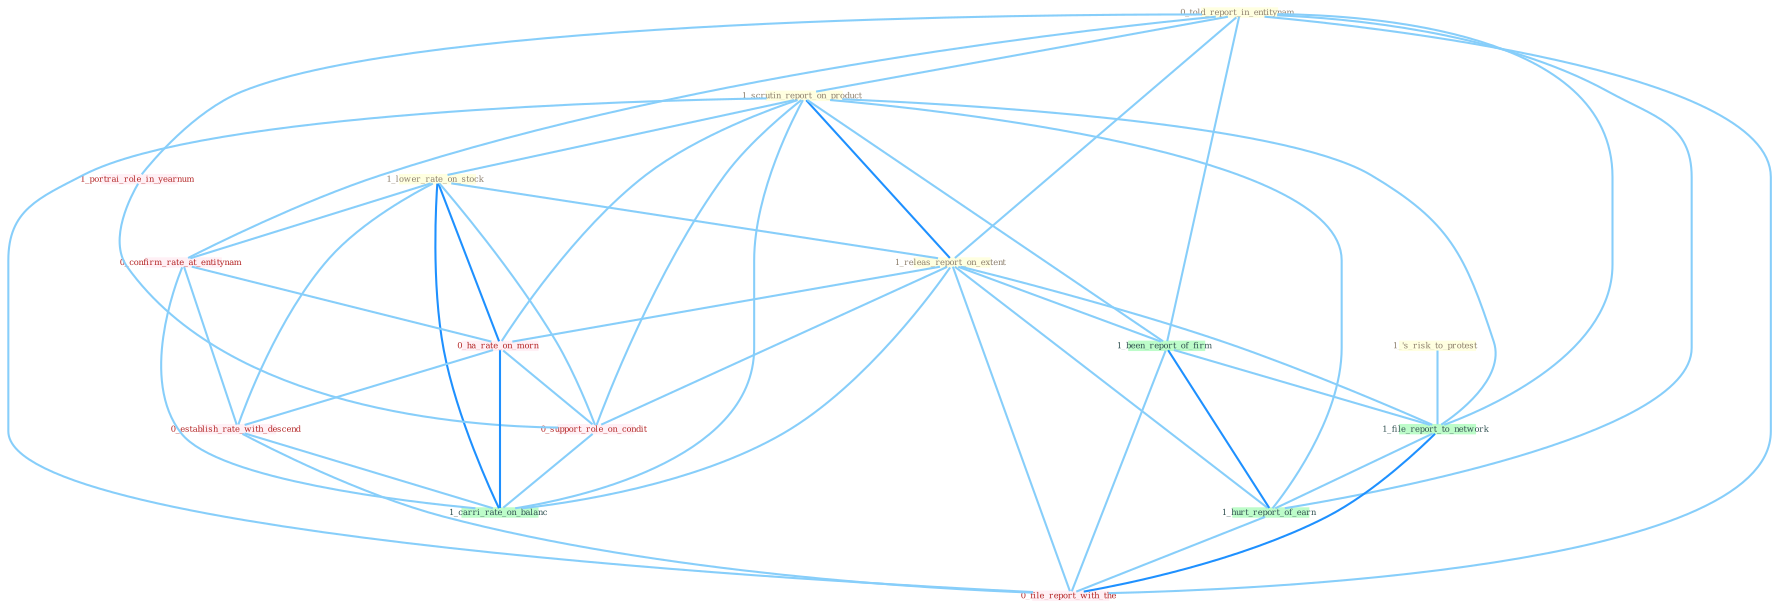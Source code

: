Graph G{ 
    node
    [shape=polygon,style=filled,width=.5,height=.06,color="#BDFCC9",fixedsize=true,fontsize=4,
    fontcolor="#2f4f4f"];
    {node
    [color="#ffffe0", fontcolor="#8b7d6b"] "0_told_report_in_entitynam " "1_scrutin_report_on_product " "1_'s_risk_to_protest " "1_lower_rate_on_stock " "1_releas_report_on_extent "}
{node [color="#fff0f5", fontcolor="#b22222"] "0_confirm_rate_at_entitynam " "1_portrai_role_in_yearnum " "0_ha_rate_on_morn " "0_support_role_on_condit " "0_establish_rate_with_descend " "0_file_report_with_the "}
edge [color="#B0E2FF"];

	"0_told_report_in_entitynam " -- "1_scrutin_report_on_product " [w="1", color="#87cefa" ];
	"0_told_report_in_entitynam " -- "1_releas_report_on_extent " [w="1", color="#87cefa" ];
	"0_told_report_in_entitynam " -- "0_confirm_rate_at_entitynam " [w="1", color="#87cefa" ];
	"0_told_report_in_entitynam " -- "1_been_report_of_firm " [w="1", color="#87cefa" ];
	"0_told_report_in_entitynam " -- "1_file_report_to_network " [w="1", color="#87cefa" ];
	"0_told_report_in_entitynam " -- "1_portrai_role_in_yearnum " [w="1", color="#87cefa" ];
	"0_told_report_in_entitynam " -- "1_hurt_report_of_earn " [w="1", color="#87cefa" ];
	"0_told_report_in_entitynam " -- "0_file_report_with_the " [w="1", color="#87cefa" ];
	"1_scrutin_report_on_product " -- "1_lower_rate_on_stock " [w="1", color="#87cefa" ];
	"1_scrutin_report_on_product " -- "1_releas_report_on_extent " [w="2", color="#1e90ff" , len=0.8];
	"1_scrutin_report_on_product " -- "1_been_report_of_firm " [w="1", color="#87cefa" ];
	"1_scrutin_report_on_product " -- "1_file_report_to_network " [w="1", color="#87cefa" ];
	"1_scrutin_report_on_product " -- "0_ha_rate_on_morn " [w="1", color="#87cefa" ];
	"1_scrutin_report_on_product " -- "1_hurt_report_of_earn " [w="1", color="#87cefa" ];
	"1_scrutin_report_on_product " -- "0_support_role_on_condit " [w="1", color="#87cefa" ];
	"1_scrutin_report_on_product " -- "1_carri_rate_on_balanc " [w="1", color="#87cefa" ];
	"1_scrutin_report_on_product " -- "0_file_report_with_the " [w="1", color="#87cefa" ];
	"1_'s_risk_to_protest " -- "1_file_report_to_network " [w="1", color="#87cefa" ];
	"1_lower_rate_on_stock " -- "1_releas_report_on_extent " [w="1", color="#87cefa" ];
	"1_lower_rate_on_stock " -- "0_confirm_rate_at_entitynam " [w="1", color="#87cefa" ];
	"1_lower_rate_on_stock " -- "0_ha_rate_on_morn " [w="2", color="#1e90ff" , len=0.8];
	"1_lower_rate_on_stock " -- "0_support_role_on_condit " [w="1", color="#87cefa" ];
	"1_lower_rate_on_stock " -- "0_establish_rate_with_descend " [w="1", color="#87cefa" ];
	"1_lower_rate_on_stock " -- "1_carri_rate_on_balanc " [w="2", color="#1e90ff" , len=0.8];
	"1_releas_report_on_extent " -- "1_been_report_of_firm " [w="1", color="#87cefa" ];
	"1_releas_report_on_extent " -- "1_file_report_to_network " [w="1", color="#87cefa" ];
	"1_releas_report_on_extent " -- "0_ha_rate_on_morn " [w="1", color="#87cefa" ];
	"1_releas_report_on_extent " -- "1_hurt_report_of_earn " [w="1", color="#87cefa" ];
	"1_releas_report_on_extent " -- "0_support_role_on_condit " [w="1", color="#87cefa" ];
	"1_releas_report_on_extent " -- "1_carri_rate_on_balanc " [w="1", color="#87cefa" ];
	"1_releas_report_on_extent " -- "0_file_report_with_the " [w="1", color="#87cefa" ];
	"0_confirm_rate_at_entitynam " -- "0_ha_rate_on_morn " [w="1", color="#87cefa" ];
	"0_confirm_rate_at_entitynam " -- "0_establish_rate_with_descend " [w="1", color="#87cefa" ];
	"0_confirm_rate_at_entitynam " -- "1_carri_rate_on_balanc " [w="1", color="#87cefa" ];
	"1_been_report_of_firm " -- "1_file_report_to_network " [w="1", color="#87cefa" ];
	"1_been_report_of_firm " -- "1_hurt_report_of_earn " [w="2", color="#1e90ff" , len=0.8];
	"1_been_report_of_firm " -- "0_file_report_with_the " [w="1", color="#87cefa" ];
	"1_file_report_to_network " -- "1_hurt_report_of_earn " [w="1", color="#87cefa" ];
	"1_file_report_to_network " -- "0_file_report_with_the " [w="2", color="#1e90ff" , len=0.8];
	"1_portrai_role_in_yearnum " -- "0_support_role_on_condit " [w="1", color="#87cefa" ];
	"0_ha_rate_on_morn " -- "0_support_role_on_condit " [w="1", color="#87cefa" ];
	"0_ha_rate_on_morn " -- "0_establish_rate_with_descend " [w="1", color="#87cefa" ];
	"0_ha_rate_on_morn " -- "1_carri_rate_on_balanc " [w="2", color="#1e90ff" , len=0.8];
	"1_hurt_report_of_earn " -- "0_file_report_with_the " [w="1", color="#87cefa" ];
	"0_support_role_on_condit " -- "1_carri_rate_on_balanc " [w="1", color="#87cefa" ];
	"0_establish_rate_with_descend " -- "1_carri_rate_on_balanc " [w="1", color="#87cefa" ];
	"0_establish_rate_with_descend " -- "0_file_report_with_the " [w="1", color="#87cefa" ];
}